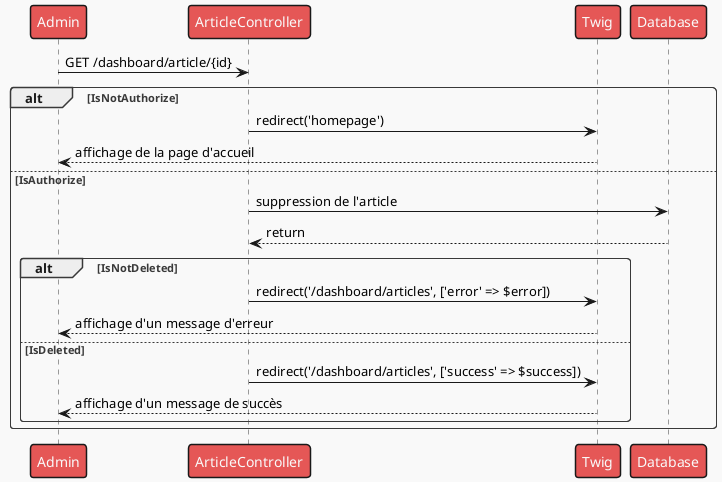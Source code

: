 @startuml

!theme mars

Person as "Admin" -> ArticleController : GET /dashboard/article/{id}

alt IsNotAuthorize
ArticleController -> Twig : redirect('homepage')
Twig --> Person : affichage de la page d'accueil
else IsAuthorize
ArticleController -> Database : suppression de l'article
Database --> ArticleController : return

    alt IsNotDeleted
    ArticleController -> Twig : redirect('/dashboard/articles', ['error' => $error])
    Twig --> Person : affichage d'un message d'erreur
    else IsDeleted
    ArticleController -> Twig : redirect('/dashboard/articles', ['success' => $success])
    Twig --> Person : affichage d'un message de succès
    end
end

@enduml